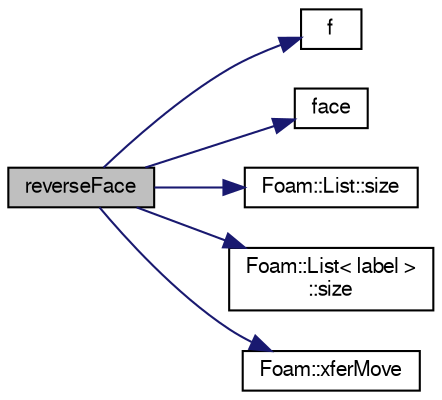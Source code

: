 digraph "reverseFace"
{
  bgcolor="transparent";
  edge [fontname="FreeSans",fontsize="10",labelfontname="FreeSans",labelfontsize="10"];
  node [fontname="FreeSans",fontsize="10",shape=record];
  rankdir="LR";
  Node180 [label="reverseFace",height=0.2,width=0.4,color="black", fillcolor="grey75", style="filled", fontcolor="black"];
  Node180 -> Node181 [color="midnightblue",fontsize="10",style="solid",fontname="FreeSans"];
  Node181 [label="f",height=0.2,width=0.4,color="black",URL="$a17900.html#a888be93833ac7a23170555c69c690288"];
  Node180 -> Node182 [color="midnightblue",fontsize="10",style="solid",fontname="FreeSans"];
  Node182 [label="face",height=0.2,width=0.4,color="black",URL="$a27218.html#a3c0a6bc85ee092ed0597583ef1c2f9ac",tooltip="Construct null. "];
  Node180 -> Node183 [color="midnightblue",fontsize="10",style="solid",fontname="FreeSans"];
  Node183 [label="Foam::List::size",height=0.2,width=0.4,color="black",URL="$a25694.html#a8a5f6fa29bd4b500caf186f60245b384",tooltip="Override size to be inconsistent with allocated storage. "];
  Node180 -> Node184 [color="midnightblue",fontsize="10",style="solid",fontname="FreeSans"];
  Node184 [label="Foam::List\< label \>\l::size",height=0.2,width=0.4,color="black",URL="$a25694.html#a47b3bf30da1eb3ab8076b5fbe00e0494",tooltip="Return the number of elements in the UList. "];
  Node180 -> Node185 [color="midnightblue",fontsize="10",style="solid",fontname="FreeSans"];
  Node185 [label="Foam::xferMove",height=0.2,width=0.4,color="black",URL="$a21124.html#ae3ad39ee5ad896e6d3c0f137ecd12abb"];
}
